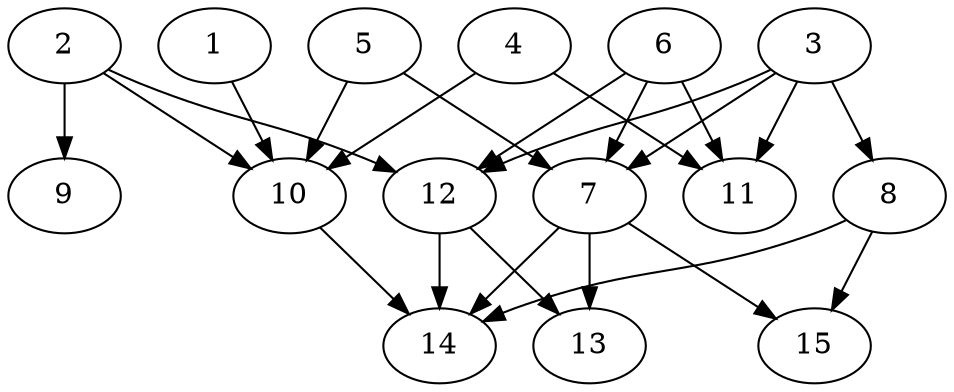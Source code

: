 // DAG automatically generated by daggen at Thu Oct  3 13:59:27 2019
// ./daggen --dot -n 15 --ccr 0.4 --fat 0.7 --regular 0.9 --density 0.6 --mindata 5242880 --maxdata 52428800 
digraph G {
  1 [size="128709120", alpha="0.12", expect_size="51483648"] 
  1 -> 10 [size ="51483648"]
  2 [size="26536960", alpha="0.13", expect_size="10614784"] 
  2 -> 9 [size ="10614784"]
  2 -> 10 [size ="10614784"]
  2 -> 12 [size ="10614784"]
  3 [size="83397120", alpha="0.04", expect_size="33358848"] 
  3 -> 7 [size ="33358848"]
  3 -> 8 [size ="33358848"]
  3 -> 11 [size ="33358848"]
  3 -> 12 [size ="33358848"]
  4 [size="106076160", alpha="0.04", expect_size="42430464"] 
  4 -> 10 [size ="42430464"]
  4 -> 11 [size ="42430464"]
  5 [size="94118400", alpha="0.11", expect_size="37647360"] 
  5 -> 7 [size ="37647360"]
  5 -> 10 [size ="37647360"]
  6 [size="120576000", alpha="0.13", expect_size="48230400"] 
  6 -> 7 [size ="48230400"]
  6 -> 11 [size ="48230400"]
  6 -> 12 [size ="48230400"]
  7 [size="95877120", alpha="0.14", expect_size="38350848"] 
  7 -> 13 [size ="38350848"]
  7 -> 14 [size ="38350848"]
  7 -> 15 [size ="38350848"]
  8 [size="32061440", alpha="0.19", expect_size="12824576"] 
  8 -> 14 [size ="12824576"]
  8 -> 15 [size ="12824576"]
  9 [size="34414080", alpha="0.06", expect_size="13765632"] 
  10 [size="37744640", alpha="0.17", expect_size="15097856"] 
  10 -> 14 [size ="15097856"]
  11 [size="76823040", alpha="0.03", expect_size="30729216"] 
  12 [size="28692480", alpha="0.16", expect_size="11476992"] 
  12 -> 13 [size ="11476992"]
  12 -> 14 [size ="11476992"]
  13 [size="108098560", alpha="0.14", expect_size="43239424"] 
  14 [size="128942080", alpha="0.19", expect_size="51576832"] 
  15 [size="36651520", alpha="0.12", expect_size="14660608"] 
}

